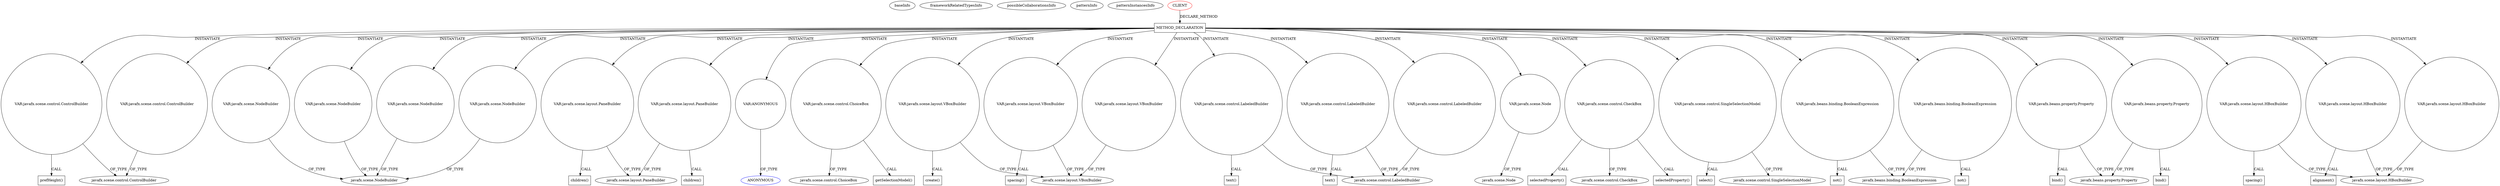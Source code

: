 digraph {
baseInfo[graphId=3357,category="pattern",isAnonymous=false,possibleRelation=false]
frameworkRelatedTypesInfo[]
possibleCollaborationsInfo[]
patternInfo[frequency=2.0,patternRootClient=0]
patternInstancesInfo[0="yorlov-VirtualPointer~/yorlov-VirtualPointer/VirtualPointer-master/src/com/blogspot/captain1653/options/OptionsStage.java~OptionsStage~4889",1="SaiPradeepDandem-javafx2-gradient-builder~/SaiPradeepDandem-javafx2-gradient-builder/javafx2-gradient-builder-master/src/main/java/com/javafx/gradientbuilder/application/RadialSettingsLayout.java~RadialSettingsLayout~1170"]
77[label="javafx.scene.control.ControlBuilder",vertexType="FRAMEWORK_CLASS_TYPE",isFrameworkType=false]
152[label="VAR:javafx.scene.control.ControlBuilder",vertexType="VARIABLE_EXPRESION",isFrameworkType=false,shape=circle]
153[label="prefHeight()",vertexType="INSIDE_CALL",isFrameworkType=false,shape=box]
16[label="METHOD_DECLARATION",vertexType="CLIENT_METHOD_DECLARATION",isFrameworkType=false,shape=box]
0[label="CLIENT",vertexType="ROOT_CLIENT_CLASS_DECLARATION",isFrameworkType=false,color=red]
51[label="VAR:javafx.scene.NodeBuilder",vertexType="VARIABLE_EXPRESION",isFrameworkType=false,shape=circle]
173[label="VAR:javafx.scene.NodeBuilder",vertexType="VARIABLE_EXPRESION",isFrameworkType=false,shape=circle]
131[label="VAR:javafx.scene.NodeBuilder",vertexType="VARIABLE_EXPRESION",isFrameworkType=false,shape=circle]
261[label="VAR:javafx.scene.NodeBuilder",vertexType="VARIABLE_EXPRESION",isFrameworkType=false,shape=circle]
231[label="VAR:javafx.scene.layout.PaneBuilder",vertexType="VARIABLE_EXPRESION",isFrameworkType=false,shape=circle]
232[label="children()",vertexType="INSIDE_CALL",isFrameworkType=false,shape=box]
187[label="VAR:javafx.scene.layout.PaneBuilder",vertexType="VARIABLE_EXPRESION",isFrameworkType=false,shape=circle]
188[label="children()",vertexType="INSIDE_CALL",isFrameworkType=false,shape=box]
313[label="VAR:ANONYMOUS",vertexType="VARIABLE_EXPRESION",isFrameworkType=false,shape=circle]
53[label="javafx.scene.NodeBuilder",vertexType="FRAMEWORK_CLASS_TYPE",isFrameworkType=false]
284[label="VAR:javafx.scene.control.ChoiceBox",vertexType="VARIABLE_EXPRESION",isFrameworkType=false,shape=circle]
5[label="javafx.scene.control.ChoiceBox",vertexType="FRAMEWORK_CLASS_TYPE",isFrameworkType=false]
285[label="getSelectionModel()",vertexType="INSIDE_CALL",isFrameworkType=false,shape=box]
39[label="VAR:javafx.scene.layout.VBoxBuilder",vertexType="VARIABLE_EXPRESION",isFrameworkType=false,shape=circle]
40[label="spacing()",vertexType="INSIDE_CALL",isFrameworkType=false,shape=box]
45[label="VAR:javafx.scene.layout.VBoxBuilder",vertexType="VARIABLE_EXPRESION",isFrameworkType=false,shape=circle]
93[label="VAR:javafx.scene.layout.VBoxBuilder",vertexType="VARIABLE_EXPRESION",isFrameworkType=false,shape=circle]
314[label="ANONYMOUS",vertexType="REFERENCE_ANONYMOUS_DECLARATION",isFrameworkType=false,color=blue]
100[label="create()",vertexType="INSIDE_CALL",isFrameworkType=false,shape=box]
161[label="VAR:javafx.scene.control.LabeledBuilder",vertexType="VARIABLE_EXPRESION",isFrameworkType=false,shape=circle]
109[label="javafx.scene.control.LabeledBuilder",vertexType="FRAMEWORK_CLASS_TYPE",isFrameworkType=false]
162[label="text()",vertexType="INSIDE_CALL",isFrameworkType=false,shape=box]
107[label="VAR:javafx.scene.control.LabeledBuilder",vertexType="VARIABLE_EXPRESION",isFrameworkType=false,shape=circle]
108[label="text()",vertexType="INSIDE_CALL",isFrameworkType=false,shape=box]
158[label="VAR:javafx.scene.control.LabeledBuilder",vertexType="VARIABLE_EXPRESION",isFrameworkType=false,shape=circle]
223[label="VAR:javafx.scene.control.ControlBuilder",vertexType="VARIABLE_EXPRESION",isFrameworkType=false,shape=circle]
38[label="javafx.scene.layout.PaneBuilder",vertexType="FRAMEWORK_CLASS_TYPE",isFrameworkType=false]
302[label="VAR:javafx.scene.Node",vertexType="VARIABLE_EXPRESION",isFrameworkType=false,shape=circle]
292[label="javafx.scene.Node",vertexType="FRAMEWORK_CLASS_TYPE",isFrameworkType=false]
35[label="javafx.scene.layout.VBoxBuilder",vertexType="FRAMEWORK_CLASS_TYPE",isFrameworkType=false]
296[label="VAR:javafx.scene.control.CheckBox",vertexType="VARIABLE_EXPRESION",isFrameworkType=false,shape=circle]
309[label="selectedProperty()",vertexType="INSIDE_CALL",isFrameworkType=false,shape=box]
297[label="selectedProperty()",vertexType="INSIDE_CALL",isFrameworkType=false,shape=box]
281[label="VAR:javafx.scene.control.SingleSelectionModel",vertexType="VARIABLE_EXPRESION",isFrameworkType=false,shape=circle]
282[label="select()",vertexType="INSIDE_CALL",isFrameworkType=false,shape=box]
283[label="javafx.scene.control.SingleSelectionModel",vertexType="FRAMEWORK_CLASS_TYPE",isFrameworkType=false]
293[label="VAR:javafx.beans.binding.BooleanExpression",vertexType="VARIABLE_EXPRESION",isFrameworkType=false,shape=circle]
295[label="javafx.beans.binding.BooleanExpression",vertexType="FRAMEWORK_CLASS_TYPE",isFrameworkType=false]
294[label="not()",vertexType="INSIDE_CALL",isFrameworkType=false,shape=box]
305[label="VAR:javafx.beans.binding.BooleanExpression",vertexType="VARIABLE_EXPRESION",isFrameworkType=false,shape=circle]
306[label="not()",vertexType="INSIDE_CALL",isFrameworkType=false,shape=box]
299[label="VAR:javafx.beans.property.Property",vertexType="VARIABLE_EXPRESION",isFrameworkType=false,shape=circle]
289[label="javafx.beans.property.Property",vertexType="FRAMEWORK_INTERFACE_TYPE",isFrameworkType=false]
300[label="bind()",vertexType="INSIDE_CALL",isFrameworkType=false,shape=box]
287[label="VAR:javafx.beans.property.Property",vertexType="VARIABLE_EXPRESION",isFrameworkType=false,shape=circle]
288[label="bind()",vertexType="INSIDE_CALL",isFrameworkType=false,shape=box]
119[label="VAR:javafx.scene.layout.HBoxBuilder",vertexType="VARIABLE_EXPRESION",isFrameworkType=false,shape=circle]
115[label="javafx.scene.layout.HBoxBuilder",vertexType="FRAMEWORK_CLASS_TYPE",isFrameworkType=false]
120[label="alignment()",vertexType="INSIDE_CALL",isFrameworkType=false,shape=box]
3[label="javafx.scene.control.CheckBox",vertexType="FRAMEWORK_CLASS_TYPE",isFrameworkType=false]
190[label="VAR:javafx.scene.layout.HBoxBuilder",vertexType="VARIABLE_EXPRESION",isFrameworkType=false,shape=circle]
191[label="spacing()",vertexType="INSIDE_CALL",isFrameworkType=false,shape=box]
184[label="VAR:javafx.scene.layout.HBoxBuilder",vertexType="VARIABLE_EXPRESION",isFrameworkType=false,shape=circle]
231->38[label="OF_TYPE"]
296->297[label="CALL"]
16->261[label="INSTANTIATE"]
16->284[label="INSTANTIATE"]
16->293[label="INSTANTIATE"]
39->40[label="CALL"]
296->309[label="CALL"]
187->188[label="CALL"]
293->294[label="CALL"]
299->300[label="CALL"]
16->223[label="INSTANTIATE"]
293->295[label="OF_TYPE"]
51->53[label="OF_TYPE"]
131->53[label="OF_TYPE"]
16->131[label="INSTANTIATE"]
302->292[label="OF_TYPE"]
284->285[label="CALL"]
45->100[label="CALL"]
223->77[label="OF_TYPE"]
313->314[label="OF_TYPE"]
16->45[label="INSTANTIATE"]
16->190[label="INSTANTIATE"]
16->107[label="INSTANTIATE"]
0->16[label="DECLARE_METHOD"]
16->302[label="INSTANTIATE"]
184->115[label="OF_TYPE"]
284->5[label="OF_TYPE"]
16->39[label="INSTANTIATE"]
16->287[label="INSTANTIATE"]
39->35[label="OF_TYPE"]
161->162[label="CALL"]
119->115[label="OF_TYPE"]
45->35[label="OF_TYPE"]
107->108[label="CALL"]
281->283[label="OF_TYPE"]
158->109[label="OF_TYPE"]
16->296[label="INSTANTIATE"]
287->289[label="OF_TYPE"]
16->93[label="INSTANTIATE"]
305->306[label="CALL"]
107->109[label="OF_TYPE"]
161->109[label="OF_TYPE"]
231->232[label="CALL"]
16->51[label="INSTANTIATE"]
299->289[label="OF_TYPE"]
152->153[label="CALL"]
305->295[label="OF_TYPE"]
173->53[label="OF_TYPE"]
16->281[label="INSTANTIATE"]
16->305[label="INSTANTIATE"]
119->120[label="CALL"]
152->77[label="OF_TYPE"]
16->231[label="INSTANTIATE"]
16->152[label="INSTANTIATE"]
16->299[label="INSTANTIATE"]
93->35[label="OF_TYPE"]
261->53[label="OF_TYPE"]
16->119[label="INSTANTIATE"]
187->38[label="OF_TYPE"]
16->313[label="INSTANTIATE"]
296->3[label="OF_TYPE"]
16->173[label="INSTANTIATE"]
16->184[label="INSTANTIATE"]
16->187[label="INSTANTIATE"]
190->115[label="OF_TYPE"]
16->158[label="INSTANTIATE"]
190->191[label="CALL"]
16->161[label="INSTANTIATE"]
287->288[label="CALL"]
281->282[label="CALL"]
}
